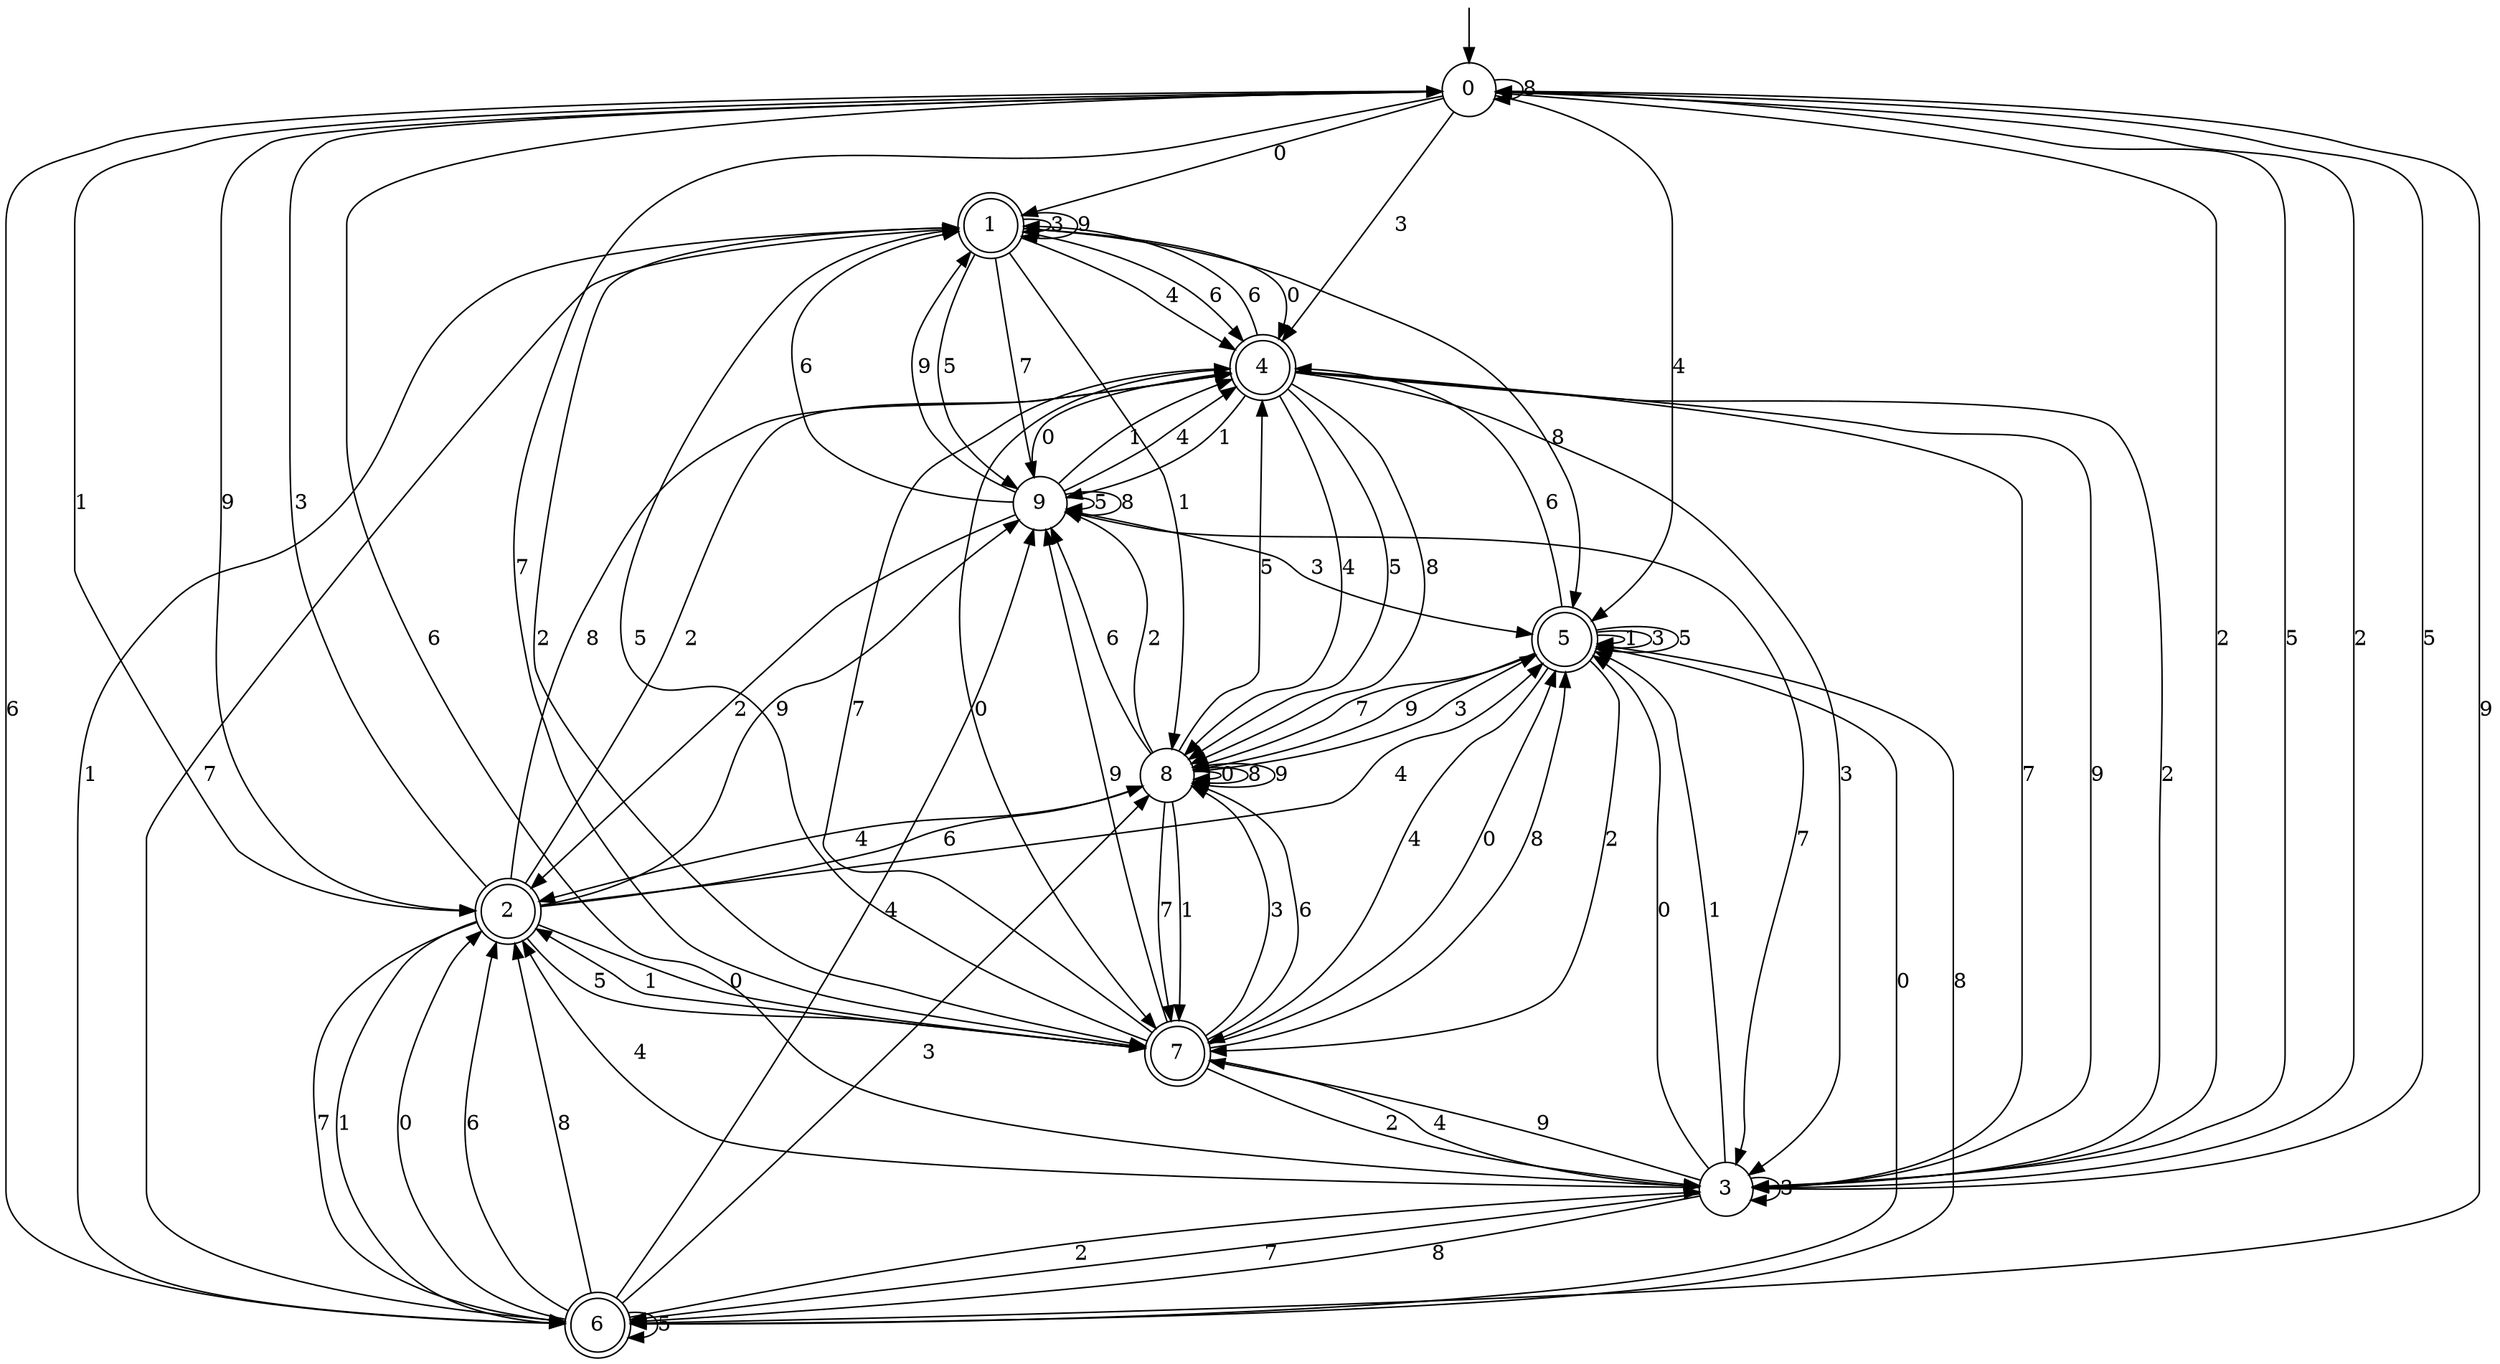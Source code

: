 digraph g {

	s0 [shape="circle" label="0"];
	s1 [shape="doublecircle" label="1"];
	s2 [shape="doublecircle" label="2"];
	s3 [shape="circle" label="3"];
	s4 [shape="doublecircle" label="4"];
	s5 [shape="doublecircle" label="5"];
	s6 [shape="doublecircle" label="6"];
	s7 [shape="doublecircle" label="7"];
	s8 [shape="circle" label="8"];
	s9 [shape="circle" label="9"];
	s0 -> s1 [label="0"];
	s0 -> s2 [label="1"];
	s0 -> s3 [label="2"];
	s0 -> s4 [label="3"];
	s0 -> s5 [label="4"];
	s0 -> s3 [label="5"];
	s0 -> s6 [label="6"];
	s0 -> s7 [label="7"];
	s0 -> s0 [label="8"];
	s0 -> s2 [label="9"];
	s1 -> s4 [label="0"];
	s1 -> s8 [label="1"];
	s1 -> s7 [label="2"];
	s1 -> s1 [label="3"];
	s1 -> s4 [label="4"];
	s1 -> s9 [label="5"];
	s1 -> s4 [label="6"];
	s1 -> s9 [label="7"];
	s1 -> s5 [label="8"];
	s1 -> s1 [label="9"];
	s2 -> s7 [label="0"];
	s2 -> s6 [label="1"];
	s2 -> s4 [label="2"];
	s2 -> s0 [label="3"];
	s2 -> s5 [label="4"];
	s2 -> s7 [label="5"];
	s2 -> s8 [label="6"];
	s2 -> s6 [label="7"];
	s2 -> s4 [label="8"];
	s2 -> s9 [label="9"];
	s3 -> s5 [label="0"];
	s3 -> s5 [label="1"];
	s3 -> s0 [label="2"];
	s3 -> s3 [label="3"];
	s3 -> s2 [label="4"];
	s3 -> s0 [label="5"];
	s3 -> s0 [label="6"];
	s3 -> s6 [label="7"];
	s3 -> s6 [label="8"];
	s3 -> s7 [label="9"];
	s4 -> s7 [label="0"];
	s4 -> s9 [label="1"];
	s4 -> s3 [label="2"];
	s4 -> s3 [label="3"];
	s4 -> s8 [label="4"];
	s4 -> s8 [label="5"];
	s4 -> s1 [label="6"];
	s4 -> s3 [label="7"];
	s4 -> s8 [label="8"];
	s4 -> s3 [label="9"];
	s5 -> s6 [label="0"];
	s5 -> s5 [label="1"];
	s5 -> s7 [label="2"];
	s5 -> s5 [label="3"];
	s5 -> s7 [label="4"];
	s5 -> s5 [label="5"];
	s5 -> s4 [label="6"];
	s5 -> s8 [label="7"];
	s5 -> s6 [label="8"];
	s5 -> s8 [label="9"];
	s6 -> s2 [label="0"];
	s6 -> s1 [label="1"];
	s6 -> s3 [label="2"];
	s6 -> s8 [label="3"];
	s6 -> s9 [label="4"];
	s6 -> s6 [label="5"];
	s6 -> s2 [label="6"];
	s6 -> s1 [label="7"];
	s6 -> s2 [label="8"];
	s6 -> s0 [label="9"];
	s7 -> s5 [label="0"];
	s7 -> s2 [label="1"];
	s7 -> s3 [label="2"];
	s7 -> s8 [label="3"];
	s7 -> s3 [label="4"];
	s7 -> s1 [label="5"];
	s7 -> s8 [label="6"];
	s7 -> s4 [label="7"];
	s7 -> s5 [label="8"];
	s7 -> s9 [label="9"];
	s8 -> s8 [label="0"];
	s8 -> s7 [label="1"];
	s8 -> s9 [label="2"];
	s8 -> s5 [label="3"];
	s8 -> s2 [label="4"];
	s8 -> s4 [label="5"];
	s8 -> s9 [label="6"];
	s8 -> s7 [label="7"];
	s8 -> s8 [label="8"];
	s8 -> s8 [label="9"];
	s9 -> s4 [label="0"];
	s9 -> s4 [label="1"];
	s9 -> s2 [label="2"];
	s9 -> s5 [label="3"];
	s9 -> s4 [label="4"];
	s9 -> s9 [label="5"];
	s9 -> s1 [label="6"];
	s9 -> s3 [label="7"];
	s9 -> s9 [label="8"];
	s9 -> s1 [label="9"];

__start0 [label="" shape="none" width="0" height="0"];
__start0 -> s0;

}
